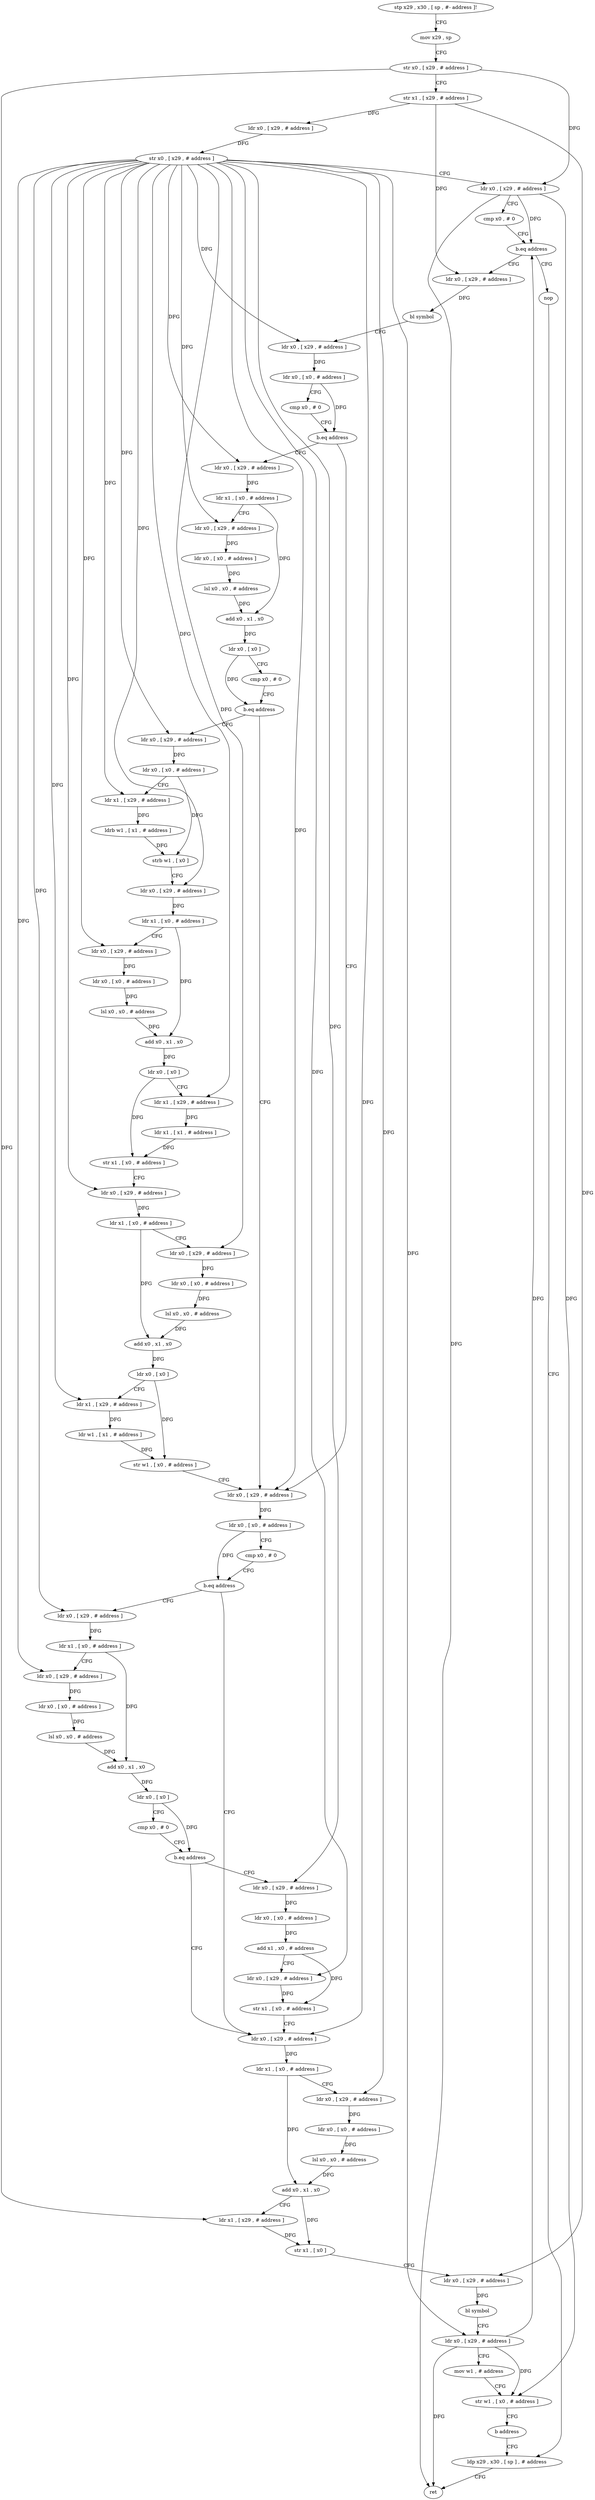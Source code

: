 digraph "func" {
"148908" [label = "stp x29 , x30 , [ sp , #- address ]!" ]
"148912" [label = "mov x29 , sp" ]
"148916" [label = "str x0 , [ x29 , # address ]" ]
"148920" [label = "str x1 , [ x29 , # address ]" ]
"148924" [label = "ldr x0 , [ x29 , # address ]" ]
"148928" [label = "str x0 , [ x29 , # address ]" ]
"148932" [label = "ldr x0 , [ x29 , # address ]" ]
"148936" [label = "cmp x0 , # 0" ]
"148940" [label = "b.eq address" ]
"149232" [label = "nop" ]
"148944" [label = "ldr x0 , [ x29 , # address ]" ]
"149236" [label = "ldp x29 , x30 , [ sp ] , # address" ]
"148948" [label = "bl symbol" ]
"148952" [label = "ldr x0 , [ x29 , # address ]" ]
"148956" [label = "ldr x0 , [ x0 , # address ]" ]
"148960" [label = "cmp x0 , # 0" ]
"148964" [label = "b.eq address" ]
"149104" [label = "ldr x0 , [ x29 , # address ]" ]
"148968" [label = "ldr x0 , [ x29 , # address ]" ]
"149108" [label = "ldr x0 , [ x0 , # address ]" ]
"149112" [label = "cmp x0 , # 0" ]
"149116" [label = "b.eq address" ]
"149176" [label = "ldr x0 , [ x29 , # address ]" ]
"149120" [label = "ldr x0 , [ x29 , # address ]" ]
"148972" [label = "ldr x1 , [ x0 , # address ]" ]
"148976" [label = "ldr x0 , [ x29 , # address ]" ]
"148980" [label = "ldr x0 , [ x0 , # address ]" ]
"148984" [label = "lsl x0 , x0 , # address" ]
"148988" [label = "add x0 , x1 , x0" ]
"148992" [label = "ldr x0 , [ x0 ]" ]
"148996" [label = "cmp x0 , # 0" ]
"149000" [label = "b.eq address" ]
"149004" [label = "ldr x0 , [ x29 , # address ]" ]
"149180" [label = "ldr x1 , [ x0 , # address ]" ]
"149184" [label = "ldr x0 , [ x29 , # address ]" ]
"149188" [label = "ldr x0 , [ x0 , # address ]" ]
"149192" [label = "lsl x0 , x0 , # address" ]
"149196" [label = "add x0 , x1 , x0" ]
"149200" [label = "ldr x1 , [ x29 , # address ]" ]
"149204" [label = "str x1 , [ x0 ]" ]
"149208" [label = "ldr x0 , [ x29 , # address ]" ]
"149212" [label = "bl symbol" ]
"149216" [label = "ldr x0 , [ x29 , # address ]" ]
"149220" [label = "mov w1 , # address" ]
"149224" [label = "str w1 , [ x0 , # address ]" ]
"149228" [label = "b address" ]
"149124" [label = "ldr x1 , [ x0 , # address ]" ]
"149128" [label = "ldr x0 , [ x29 , # address ]" ]
"149132" [label = "ldr x0 , [ x0 , # address ]" ]
"149136" [label = "lsl x0 , x0 , # address" ]
"149140" [label = "add x0 , x1 , x0" ]
"149144" [label = "ldr x0 , [ x0 ]" ]
"149148" [label = "cmp x0 , # 0" ]
"149152" [label = "b.eq address" ]
"149156" [label = "ldr x0 , [ x29 , # address ]" ]
"149008" [label = "ldr x0 , [ x0 , # address ]" ]
"149012" [label = "ldr x1 , [ x29 , # address ]" ]
"149016" [label = "ldrb w1 , [ x1 , # address ]" ]
"149020" [label = "strb w1 , [ x0 ]" ]
"149024" [label = "ldr x0 , [ x29 , # address ]" ]
"149028" [label = "ldr x1 , [ x0 , # address ]" ]
"149032" [label = "ldr x0 , [ x29 , # address ]" ]
"149036" [label = "ldr x0 , [ x0 , # address ]" ]
"149040" [label = "lsl x0 , x0 , # address" ]
"149044" [label = "add x0 , x1 , x0" ]
"149048" [label = "ldr x0 , [ x0 ]" ]
"149052" [label = "ldr x1 , [ x29 , # address ]" ]
"149056" [label = "ldr x1 , [ x1 , # address ]" ]
"149060" [label = "str x1 , [ x0 , # address ]" ]
"149064" [label = "ldr x0 , [ x29 , # address ]" ]
"149068" [label = "ldr x1 , [ x0 , # address ]" ]
"149072" [label = "ldr x0 , [ x29 , # address ]" ]
"149076" [label = "ldr x0 , [ x0 , # address ]" ]
"149080" [label = "lsl x0 , x0 , # address" ]
"149084" [label = "add x0 , x1 , x0" ]
"149088" [label = "ldr x0 , [ x0 ]" ]
"149092" [label = "ldr x1 , [ x29 , # address ]" ]
"149096" [label = "ldr w1 , [ x1 , # address ]" ]
"149100" [label = "str w1 , [ x0 , # address ]" ]
"149240" [label = "ret" ]
"149160" [label = "ldr x0 , [ x0 , # address ]" ]
"149164" [label = "add x1 , x0 , # address" ]
"149168" [label = "ldr x0 , [ x29 , # address ]" ]
"149172" [label = "str x1 , [ x0 , # address ]" ]
"148908" -> "148912" [ label = "CFG" ]
"148912" -> "148916" [ label = "CFG" ]
"148916" -> "148920" [ label = "CFG" ]
"148916" -> "148932" [ label = "DFG" ]
"148916" -> "149200" [ label = "DFG" ]
"148920" -> "148924" [ label = "DFG" ]
"148920" -> "148944" [ label = "DFG" ]
"148920" -> "149208" [ label = "DFG" ]
"148924" -> "148928" [ label = "DFG" ]
"148928" -> "148932" [ label = "CFG" ]
"148928" -> "148952" [ label = "DFG" ]
"148928" -> "149104" [ label = "DFG" ]
"148928" -> "148968" [ label = "DFG" ]
"148928" -> "148976" [ label = "DFG" ]
"148928" -> "149176" [ label = "DFG" ]
"148928" -> "149184" [ label = "DFG" ]
"148928" -> "149216" [ label = "DFG" ]
"148928" -> "149120" [ label = "DFG" ]
"148928" -> "149128" [ label = "DFG" ]
"148928" -> "149004" [ label = "DFG" ]
"148928" -> "149012" [ label = "DFG" ]
"148928" -> "149024" [ label = "DFG" ]
"148928" -> "149032" [ label = "DFG" ]
"148928" -> "149052" [ label = "DFG" ]
"148928" -> "149064" [ label = "DFG" ]
"148928" -> "149072" [ label = "DFG" ]
"148928" -> "149092" [ label = "DFG" ]
"148928" -> "149156" [ label = "DFG" ]
"148928" -> "149168" [ label = "DFG" ]
"148932" -> "148936" [ label = "CFG" ]
"148932" -> "148940" [ label = "DFG" ]
"148932" -> "149240" [ label = "DFG" ]
"148932" -> "149224" [ label = "DFG" ]
"148936" -> "148940" [ label = "CFG" ]
"148940" -> "149232" [ label = "CFG" ]
"148940" -> "148944" [ label = "CFG" ]
"149232" -> "149236" [ label = "CFG" ]
"148944" -> "148948" [ label = "DFG" ]
"149236" -> "149240" [ label = "CFG" ]
"148948" -> "148952" [ label = "CFG" ]
"148952" -> "148956" [ label = "DFG" ]
"148956" -> "148960" [ label = "CFG" ]
"148956" -> "148964" [ label = "DFG" ]
"148960" -> "148964" [ label = "CFG" ]
"148964" -> "149104" [ label = "CFG" ]
"148964" -> "148968" [ label = "CFG" ]
"149104" -> "149108" [ label = "DFG" ]
"148968" -> "148972" [ label = "DFG" ]
"149108" -> "149112" [ label = "CFG" ]
"149108" -> "149116" [ label = "DFG" ]
"149112" -> "149116" [ label = "CFG" ]
"149116" -> "149176" [ label = "CFG" ]
"149116" -> "149120" [ label = "CFG" ]
"149176" -> "149180" [ label = "DFG" ]
"149120" -> "149124" [ label = "DFG" ]
"148972" -> "148976" [ label = "CFG" ]
"148972" -> "148988" [ label = "DFG" ]
"148976" -> "148980" [ label = "DFG" ]
"148980" -> "148984" [ label = "DFG" ]
"148984" -> "148988" [ label = "DFG" ]
"148988" -> "148992" [ label = "DFG" ]
"148992" -> "148996" [ label = "CFG" ]
"148992" -> "149000" [ label = "DFG" ]
"148996" -> "149000" [ label = "CFG" ]
"149000" -> "149104" [ label = "CFG" ]
"149000" -> "149004" [ label = "CFG" ]
"149004" -> "149008" [ label = "DFG" ]
"149180" -> "149184" [ label = "CFG" ]
"149180" -> "149196" [ label = "DFG" ]
"149184" -> "149188" [ label = "DFG" ]
"149188" -> "149192" [ label = "DFG" ]
"149192" -> "149196" [ label = "DFG" ]
"149196" -> "149200" [ label = "CFG" ]
"149196" -> "149204" [ label = "DFG" ]
"149200" -> "149204" [ label = "DFG" ]
"149204" -> "149208" [ label = "CFG" ]
"149208" -> "149212" [ label = "DFG" ]
"149212" -> "149216" [ label = "CFG" ]
"149216" -> "149220" [ label = "CFG" ]
"149216" -> "148940" [ label = "DFG" ]
"149216" -> "149240" [ label = "DFG" ]
"149216" -> "149224" [ label = "DFG" ]
"149220" -> "149224" [ label = "CFG" ]
"149224" -> "149228" [ label = "CFG" ]
"149228" -> "149236" [ label = "CFG" ]
"149124" -> "149128" [ label = "CFG" ]
"149124" -> "149140" [ label = "DFG" ]
"149128" -> "149132" [ label = "DFG" ]
"149132" -> "149136" [ label = "DFG" ]
"149136" -> "149140" [ label = "DFG" ]
"149140" -> "149144" [ label = "DFG" ]
"149144" -> "149148" [ label = "CFG" ]
"149144" -> "149152" [ label = "DFG" ]
"149148" -> "149152" [ label = "CFG" ]
"149152" -> "149176" [ label = "CFG" ]
"149152" -> "149156" [ label = "CFG" ]
"149156" -> "149160" [ label = "DFG" ]
"149008" -> "149012" [ label = "CFG" ]
"149008" -> "149020" [ label = "DFG" ]
"149012" -> "149016" [ label = "DFG" ]
"149016" -> "149020" [ label = "DFG" ]
"149020" -> "149024" [ label = "CFG" ]
"149024" -> "149028" [ label = "DFG" ]
"149028" -> "149032" [ label = "CFG" ]
"149028" -> "149044" [ label = "DFG" ]
"149032" -> "149036" [ label = "DFG" ]
"149036" -> "149040" [ label = "DFG" ]
"149040" -> "149044" [ label = "DFG" ]
"149044" -> "149048" [ label = "DFG" ]
"149048" -> "149052" [ label = "CFG" ]
"149048" -> "149060" [ label = "DFG" ]
"149052" -> "149056" [ label = "DFG" ]
"149056" -> "149060" [ label = "DFG" ]
"149060" -> "149064" [ label = "CFG" ]
"149064" -> "149068" [ label = "DFG" ]
"149068" -> "149072" [ label = "CFG" ]
"149068" -> "149084" [ label = "DFG" ]
"149072" -> "149076" [ label = "DFG" ]
"149076" -> "149080" [ label = "DFG" ]
"149080" -> "149084" [ label = "DFG" ]
"149084" -> "149088" [ label = "DFG" ]
"149088" -> "149092" [ label = "CFG" ]
"149088" -> "149100" [ label = "DFG" ]
"149092" -> "149096" [ label = "DFG" ]
"149096" -> "149100" [ label = "DFG" ]
"149100" -> "149104" [ label = "CFG" ]
"149160" -> "149164" [ label = "DFG" ]
"149164" -> "149168" [ label = "CFG" ]
"149164" -> "149172" [ label = "DFG" ]
"149168" -> "149172" [ label = "DFG" ]
"149172" -> "149176" [ label = "CFG" ]
}
